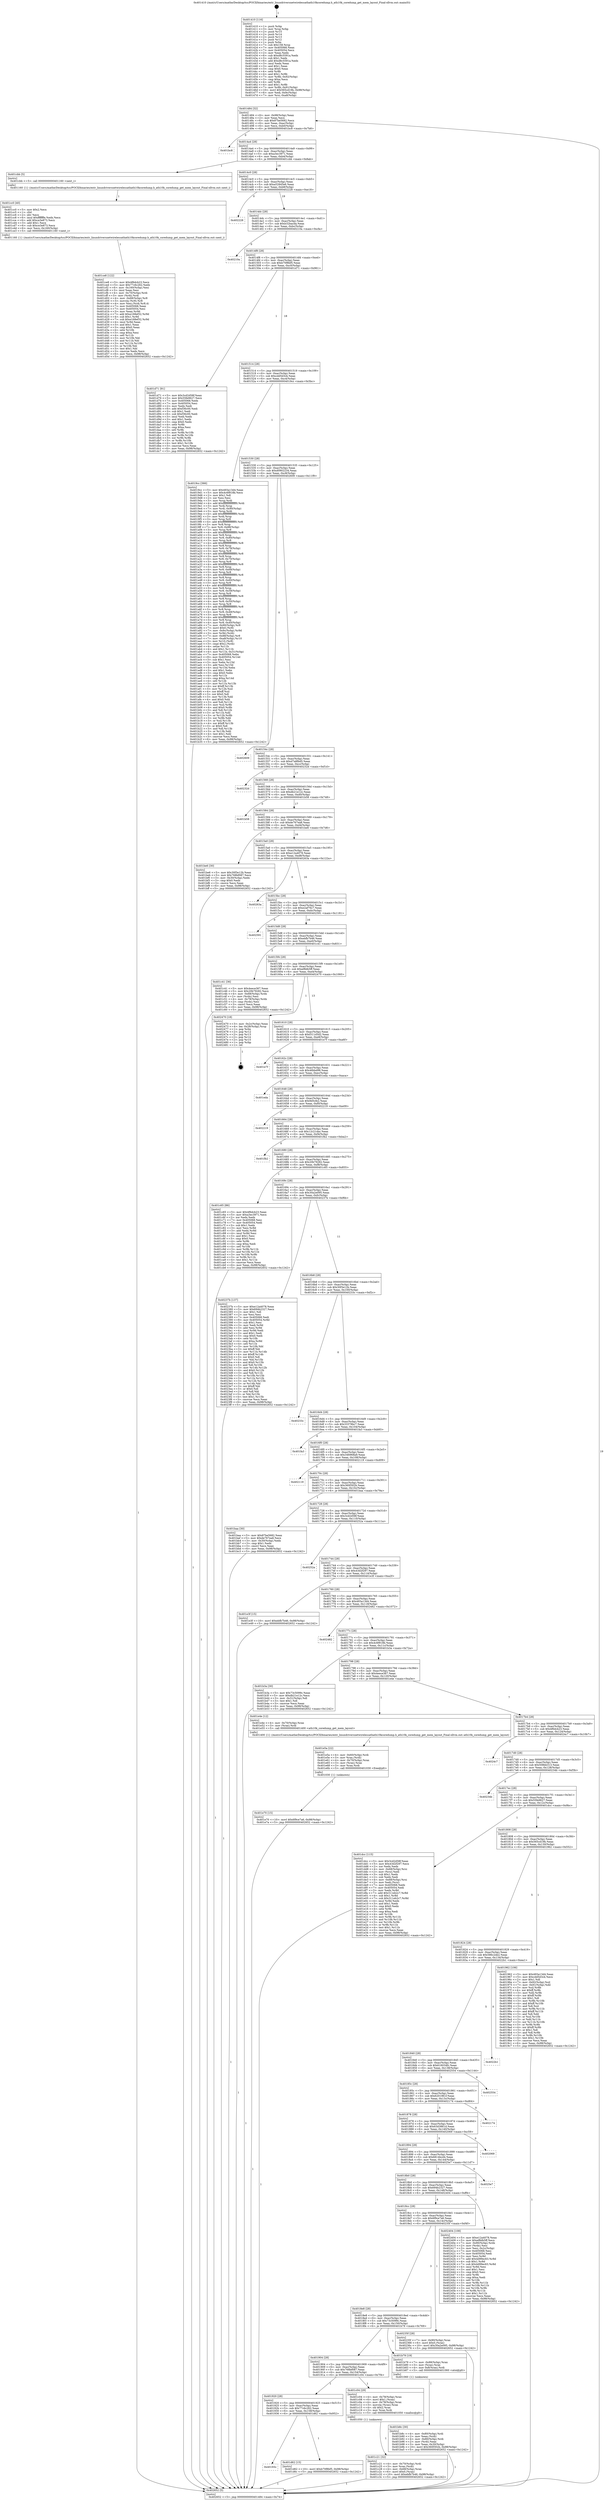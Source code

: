 digraph "0x401410" {
  label = "0x401410 (/mnt/c/Users/mathe/Desktop/tcc/POCII/binaries/extr_linuxdriversnetwirelessathath10kcoredump.h_ath10k_coredump_get_mem_layout_Final-ollvm.out::main(0))"
  labelloc = "t"
  node[shape=record]

  Entry [label="",width=0.3,height=0.3,shape=circle,fillcolor=black,style=filled]
  "0x401484" [label="{
     0x401484 [32]\l
     | [instrs]\l
     &nbsp;&nbsp;0x401484 \<+6\>: mov -0x98(%rbp),%eax\l
     &nbsp;&nbsp;0x40148a \<+2\>: mov %eax,%ecx\l
     &nbsp;&nbsp;0x40148c \<+6\>: sub $0x87be5682,%ecx\l
     &nbsp;&nbsp;0x401492 \<+6\>: mov %eax,-0xac(%rbp)\l
     &nbsp;&nbsp;0x401498 \<+6\>: mov %ecx,-0xb0(%rbp)\l
     &nbsp;&nbsp;0x40149e \<+6\>: je 0000000000401bc8 \<main+0x7b8\>\l
  }"]
  "0x401bc8" [label="{
     0x401bc8\l
  }", style=dashed]
  "0x4014a4" [label="{
     0x4014a4 [28]\l
     | [instrs]\l
     &nbsp;&nbsp;0x4014a4 \<+5\>: jmp 00000000004014a9 \<main+0x99\>\l
     &nbsp;&nbsp;0x4014a9 \<+6\>: mov -0xac(%rbp),%eax\l
     &nbsp;&nbsp;0x4014af \<+5\>: sub $0xa3ec3971,%eax\l
     &nbsp;&nbsp;0x4014b4 \<+6\>: mov %eax,-0xb4(%rbp)\l
     &nbsp;&nbsp;0x4014ba \<+6\>: je 0000000000401cbb \<main+0x8ab\>\l
  }"]
  Exit [label="",width=0.3,height=0.3,shape=circle,fillcolor=black,style=filled,peripheries=2]
  "0x401cbb" [label="{
     0x401cbb [5]\l
     | [instrs]\l
     &nbsp;&nbsp;0x401cbb \<+5\>: call 0000000000401160 \<next_i\>\l
     | [calls]\l
     &nbsp;&nbsp;0x401160 \{1\} (/mnt/c/Users/mathe/Desktop/tcc/POCII/binaries/extr_linuxdriversnetwirelessathath10kcoredump.h_ath10k_coredump_get_mem_layout_Final-ollvm.out::next_i)\l
  }"]
  "0x4014c0" [label="{
     0x4014c0 [28]\l
     | [instrs]\l
     &nbsp;&nbsp;0x4014c0 \<+5\>: jmp 00000000004014c5 \<main+0xb5\>\l
     &nbsp;&nbsp;0x4014c5 \<+6\>: mov -0xac(%rbp),%eax\l
     &nbsp;&nbsp;0x4014cb \<+5\>: sub $0xa52845e6,%eax\l
     &nbsp;&nbsp;0x4014d0 \<+6\>: mov %eax,-0xb8(%rbp)\l
     &nbsp;&nbsp;0x4014d6 \<+6\>: je 0000000000402228 \<main+0xe18\>\l
  }"]
  "0x401e70" [label="{
     0x401e70 [15]\l
     | [instrs]\l
     &nbsp;&nbsp;0x401e70 \<+10\>: movl $0x6f9ce7a6,-0x98(%rbp)\l
     &nbsp;&nbsp;0x401e7a \<+5\>: jmp 0000000000402652 \<main+0x1242\>\l
  }"]
  "0x402228" [label="{
     0x402228\l
  }", style=dashed]
  "0x4014dc" [label="{
     0x4014dc [28]\l
     | [instrs]\l
     &nbsp;&nbsp;0x4014dc \<+5\>: jmp 00000000004014e1 \<main+0xd1\>\l
     &nbsp;&nbsp;0x4014e1 \<+6\>: mov -0xac(%rbp),%eax\l
     &nbsp;&nbsp;0x4014e7 \<+5\>: sub $0xb32bacda,%eax\l
     &nbsp;&nbsp;0x4014ec \<+6\>: mov %eax,-0xbc(%rbp)\l
     &nbsp;&nbsp;0x4014f2 \<+6\>: je 000000000040210a \<main+0xcfa\>\l
  }"]
  "0x401e5a" [label="{
     0x401e5a [22]\l
     | [instrs]\l
     &nbsp;&nbsp;0x401e5a \<+4\>: mov -0x60(%rbp),%rdi\l
     &nbsp;&nbsp;0x401e5e \<+3\>: mov %rax,(%rdi)\l
     &nbsp;&nbsp;0x401e61 \<+4\>: mov -0x70(%rbp),%rax\l
     &nbsp;&nbsp;0x401e65 \<+3\>: mov (%rax),%rax\l
     &nbsp;&nbsp;0x401e68 \<+3\>: mov %rax,%rdi\l
     &nbsp;&nbsp;0x401e6b \<+5\>: call 0000000000401030 \<free@plt\>\l
     | [calls]\l
     &nbsp;&nbsp;0x401030 \{1\} (unknown)\l
  }"]
  "0x40210a" [label="{
     0x40210a\l
  }", style=dashed]
  "0x4014f8" [label="{
     0x4014f8 [28]\l
     | [instrs]\l
     &nbsp;&nbsp;0x4014f8 \<+5\>: jmp 00000000004014fd \<main+0xed\>\l
     &nbsp;&nbsp;0x4014fd \<+6\>: mov -0xac(%rbp),%eax\l
     &nbsp;&nbsp;0x401503 \<+5\>: sub $0xb70f8bf5,%eax\l
     &nbsp;&nbsp;0x401508 \<+6\>: mov %eax,-0xc0(%rbp)\l
     &nbsp;&nbsp;0x40150e \<+6\>: je 0000000000401d71 \<main+0x961\>\l
  }"]
  "0x40193c" [label="{
     0x40193c\l
  }", style=dashed]
  "0x401d71" [label="{
     0x401d71 [91]\l
     | [instrs]\l
     &nbsp;&nbsp;0x401d71 \<+5\>: mov $0x3cd2d58f,%eax\l
     &nbsp;&nbsp;0x401d76 \<+5\>: mov $0x55fe9627,%ecx\l
     &nbsp;&nbsp;0x401d7b \<+7\>: mov 0x405068,%edx\l
     &nbsp;&nbsp;0x401d82 \<+7\>: mov 0x405054,%esi\l
     &nbsp;&nbsp;0x401d89 \<+2\>: mov %edx,%edi\l
     &nbsp;&nbsp;0x401d8b \<+6\>: add $0xf36c00,%edi\l
     &nbsp;&nbsp;0x401d91 \<+3\>: sub $0x1,%edi\l
     &nbsp;&nbsp;0x401d94 \<+6\>: sub $0xf36c00,%edi\l
     &nbsp;&nbsp;0x401d9a \<+3\>: imul %edi,%edx\l
     &nbsp;&nbsp;0x401d9d \<+3\>: and $0x1,%edx\l
     &nbsp;&nbsp;0x401da0 \<+3\>: cmp $0x0,%edx\l
     &nbsp;&nbsp;0x401da3 \<+4\>: sete %r8b\l
     &nbsp;&nbsp;0x401da7 \<+3\>: cmp $0xa,%esi\l
     &nbsp;&nbsp;0x401daa \<+4\>: setl %r9b\l
     &nbsp;&nbsp;0x401dae \<+3\>: mov %r8b,%r10b\l
     &nbsp;&nbsp;0x401db1 \<+3\>: and %r9b,%r10b\l
     &nbsp;&nbsp;0x401db4 \<+3\>: xor %r9b,%r8b\l
     &nbsp;&nbsp;0x401db7 \<+3\>: or %r8b,%r10b\l
     &nbsp;&nbsp;0x401dba \<+4\>: test $0x1,%r10b\l
     &nbsp;&nbsp;0x401dbe \<+3\>: cmovne %ecx,%eax\l
     &nbsp;&nbsp;0x401dc1 \<+6\>: mov %eax,-0x98(%rbp)\l
     &nbsp;&nbsp;0x401dc7 \<+5\>: jmp 0000000000402652 \<main+0x1242\>\l
  }"]
  "0x401514" [label="{
     0x401514 [28]\l
     | [instrs]\l
     &nbsp;&nbsp;0x401514 \<+5\>: jmp 0000000000401519 \<main+0x109\>\l
     &nbsp;&nbsp;0x401519 \<+6\>: mov -0xac(%rbp),%eax\l
     &nbsp;&nbsp;0x40151f \<+5\>: sub $0xcdd5d3cb,%eax\l
     &nbsp;&nbsp;0x401524 \<+6\>: mov %eax,-0xc4(%rbp)\l
     &nbsp;&nbsp;0x40152a \<+6\>: je 00000000004019cc \<main+0x5bc\>\l
  }"]
  "0x401d62" [label="{
     0x401d62 [15]\l
     | [instrs]\l
     &nbsp;&nbsp;0x401d62 \<+10\>: movl $0xb70f8bf5,-0x98(%rbp)\l
     &nbsp;&nbsp;0x401d6c \<+5\>: jmp 0000000000402652 \<main+0x1242\>\l
  }"]
  "0x4019cc" [label="{
     0x4019cc [366]\l
     | [instrs]\l
     &nbsp;&nbsp;0x4019cc \<+5\>: mov $0x493a13d4,%eax\l
     &nbsp;&nbsp;0x4019d1 \<+5\>: mov $0x4c6f918b,%ecx\l
     &nbsp;&nbsp;0x4019d6 \<+2\>: mov $0x1,%dl\l
     &nbsp;&nbsp;0x4019d8 \<+2\>: xor %esi,%esi\l
     &nbsp;&nbsp;0x4019da \<+3\>: mov %rsp,%rdi\l
     &nbsp;&nbsp;0x4019dd \<+4\>: add $0xfffffffffffffff0,%rdi\l
     &nbsp;&nbsp;0x4019e1 \<+3\>: mov %rdi,%rsp\l
     &nbsp;&nbsp;0x4019e4 \<+7\>: mov %rdi,-0x90(%rbp)\l
     &nbsp;&nbsp;0x4019eb \<+3\>: mov %rsp,%rdi\l
     &nbsp;&nbsp;0x4019ee \<+4\>: add $0xfffffffffffffff0,%rdi\l
     &nbsp;&nbsp;0x4019f2 \<+3\>: mov %rdi,%rsp\l
     &nbsp;&nbsp;0x4019f5 \<+3\>: mov %rsp,%r8\l
     &nbsp;&nbsp;0x4019f8 \<+4\>: add $0xfffffffffffffff0,%r8\l
     &nbsp;&nbsp;0x4019fc \<+3\>: mov %r8,%rsp\l
     &nbsp;&nbsp;0x4019ff \<+7\>: mov %r8,-0x88(%rbp)\l
     &nbsp;&nbsp;0x401a06 \<+3\>: mov %rsp,%r8\l
     &nbsp;&nbsp;0x401a09 \<+4\>: add $0xfffffffffffffff0,%r8\l
     &nbsp;&nbsp;0x401a0d \<+3\>: mov %r8,%rsp\l
     &nbsp;&nbsp;0x401a10 \<+4\>: mov %r8,-0x80(%rbp)\l
     &nbsp;&nbsp;0x401a14 \<+3\>: mov %rsp,%r8\l
     &nbsp;&nbsp;0x401a17 \<+4\>: add $0xfffffffffffffff0,%r8\l
     &nbsp;&nbsp;0x401a1b \<+3\>: mov %r8,%rsp\l
     &nbsp;&nbsp;0x401a1e \<+4\>: mov %r8,-0x78(%rbp)\l
     &nbsp;&nbsp;0x401a22 \<+3\>: mov %rsp,%r8\l
     &nbsp;&nbsp;0x401a25 \<+4\>: add $0xfffffffffffffff0,%r8\l
     &nbsp;&nbsp;0x401a29 \<+3\>: mov %r8,%rsp\l
     &nbsp;&nbsp;0x401a2c \<+4\>: mov %r8,-0x70(%rbp)\l
     &nbsp;&nbsp;0x401a30 \<+3\>: mov %rsp,%r8\l
     &nbsp;&nbsp;0x401a33 \<+4\>: add $0xfffffffffffffff0,%r8\l
     &nbsp;&nbsp;0x401a37 \<+3\>: mov %r8,%rsp\l
     &nbsp;&nbsp;0x401a3a \<+4\>: mov %r8,-0x68(%rbp)\l
     &nbsp;&nbsp;0x401a3e \<+3\>: mov %rsp,%r8\l
     &nbsp;&nbsp;0x401a41 \<+4\>: add $0xfffffffffffffff0,%r8\l
     &nbsp;&nbsp;0x401a45 \<+3\>: mov %r8,%rsp\l
     &nbsp;&nbsp;0x401a48 \<+4\>: mov %r8,-0x60(%rbp)\l
     &nbsp;&nbsp;0x401a4c \<+3\>: mov %rsp,%r8\l
     &nbsp;&nbsp;0x401a4f \<+4\>: add $0xfffffffffffffff0,%r8\l
     &nbsp;&nbsp;0x401a53 \<+3\>: mov %r8,%rsp\l
     &nbsp;&nbsp;0x401a56 \<+4\>: mov %r8,-0x58(%rbp)\l
     &nbsp;&nbsp;0x401a5a \<+3\>: mov %rsp,%r8\l
     &nbsp;&nbsp;0x401a5d \<+4\>: add $0xfffffffffffffff0,%r8\l
     &nbsp;&nbsp;0x401a61 \<+3\>: mov %r8,%rsp\l
     &nbsp;&nbsp;0x401a64 \<+4\>: mov %r8,-0x50(%rbp)\l
     &nbsp;&nbsp;0x401a68 \<+3\>: mov %rsp,%r8\l
     &nbsp;&nbsp;0x401a6b \<+4\>: add $0xfffffffffffffff0,%r8\l
     &nbsp;&nbsp;0x401a6f \<+3\>: mov %r8,%rsp\l
     &nbsp;&nbsp;0x401a72 \<+4\>: mov %r8,-0x48(%rbp)\l
     &nbsp;&nbsp;0x401a76 \<+3\>: mov %rsp,%r8\l
     &nbsp;&nbsp;0x401a79 \<+4\>: add $0xfffffffffffffff0,%r8\l
     &nbsp;&nbsp;0x401a7d \<+3\>: mov %r8,%rsp\l
     &nbsp;&nbsp;0x401a80 \<+4\>: mov %r8,-0x40(%rbp)\l
     &nbsp;&nbsp;0x401a84 \<+7\>: mov -0x90(%rbp),%r8\l
     &nbsp;&nbsp;0x401a8b \<+7\>: movl $0x0,(%r8)\l
     &nbsp;&nbsp;0x401a92 \<+7\>: mov -0x9c(%rbp),%r9d\l
     &nbsp;&nbsp;0x401a99 \<+3\>: mov %r9d,(%rdi)\l
     &nbsp;&nbsp;0x401a9c \<+7\>: mov -0x88(%rbp),%r8\l
     &nbsp;&nbsp;0x401aa3 \<+7\>: mov -0xa8(%rbp),%r10\l
     &nbsp;&nbsp;0x401aaa \<+3\>: mov %r10,(%r8)\l
     &nbsp;&nbsp;0x401aad \<+3\>: cmpl $0x2,(%rdi)\l
     &nbsp;&nbsp;0x401ab0 \<+4\>: setne %r11b\l
     &nbsp;&nbsp;0x401ab4 \<+4\>: and $0x1,%r11b\l
     &nbsp;&nbsp;0x401ab8 \<+4\>: mov %r11b,-0x31(%rbp)\l
     &nbsp;&nbsp;0x401abc \<+7\>: mov 0x405068,%ebx\l
     &nbsp;&nbsp;0x401ac3 \<+8\>: mov 0x405054,%r14d\l
     &nbsp;&nbsp;0x401acb \<+3\>: sub $0x1,%esi\l
     &nbsp;&nbsp;0x401ace \<+3\>: mov %ebx,%r15d\l
     &nbsp;&nbsp;0x401ad1 \<+3\>: add %esi,%r15d\l
     &nbsp;&nbsp;0x401ad4 \<+4\>: imul %r15d,%ebx\l
     &nbsp;&nbsp;0x401ad8 \<+3\>: and $0x1,%ebx\l
     &nbsp;&nbsp;0x401adb \<+3\>: cmp $0x0,%ebx\l
     &nbsp;&nbsp;0x401ade \<+4\>: sete %r11b\l
     &nbsp;&nbsp;0x401ae2 \<+4\>: cmp $0xa,%r14d\l
     &nbsp;&nbsp;0x401ae6 \<+4\>: setl %r12b\l
     &nbsp;&nbsp;0x401aea \<+3\>: mov %r11b,%r13b\l
     &nbsp;&nbsp;0x401aed \<+4\>: xor $0xff,%r13b\l
     &nbsp;&nbsp;0x401af1 \<+3\>: mov %r12b,%sil\l
     &nbsp;&nbsp;0x401af4 \<+4\>: xor $0xff,%sil\l
     &nbsp;&nbsp;0x401af8 \<+3\>: xor $0x0,%dl\l
     &nbsp;&nbsp;0x401afb \<+3\>: mov %r13b,%dil\l
     &nbsp;&nbsp;0x401afe \<+4\>: and $0x0,%dil\l
     &nbsp;&nbsp;0x401b02 \<+3\>: and %dl,%r11b\l
     &nbsp;&nbsp;0x401b05 \<+3\>: mov %sil,%r8b\l
     &nbsp;&nbsp;0x401b08 \<+4\>: and $0x0,%r8b\l
     &nbsp;&nbsp;0x401b0c \<+3\>: and %dl,%r12b\l
     &nbsp;&nbsp;0x401b0f \<+3\>: or %r11b,%dil\l
     &nbsp;&nbsp;0x401b12 \<+3\>: or %r12b,%r8b\l
     &nbsp;&nbsp;0x401b15 \<+3\>: xor %r8b,%dil\l
     &nbsp;&nbsp;0x401b18 \<+3\>: or %sil,%r13b\l
     &nbsp;&nbsp;0x401b1b \<+4\>: xor $0xff,%r13b\l
     &nbsp;&nbsp;0x401b1f \<+3\>: or $0x0,%dl\l
     &nbsp;&nbsp;0x401b22 \<+3\>: and %dl,%r13b\l
     &nbsp;&nbsp;0x401b25 \<+3\>: or %r13b,%dil\l
     &nbsp;&nbsp;0x401b28 \<+4\>: test $0x1,%dil\l
     &nbsp;&nbsp;0x401b2c \<+3\>: cmovne %ecx,%eax\l
     &nbsp;&nbsp;0x401b2f \<+6\>: mov %eax,-0x98(%rbp)\l
     &nbsp;&nbsp;0x401b35 \<+5\>: jmp 0000000000402652 \<main+0x1242\>\l
  }"]
  "0x401530" [label="{
     0x401530 [28]\l
     | [instrs]\l
     &nbsp;&nbsp;0x401530 \<+5\>: jmp 0000000000401535 \<main+0x125\>\l
     &nbsp;&nbsp;0x401535 \<+6\>: mov -0xac(%rbp),%eax\l
     &nbsp;&nbsp;0x40153b \<+5\>: sub $0xd0902234,%eax\l
     &nbsp;&nbsp;0x401540 \<+6\>: mov %eax,-0xc8(%rbp)\l
     &nbsp;&nbsp;0x401546 \<+6\>: je 0000000000402609 \<main+0x11f9\>\l
  }"]
  "0x401ce8" [label="{
     0x401ce8 [122]\l
     | [instrs]\l
     &nbsp;&nbsp;0x401ce8 \<+5\>: mov $0x4f6dcb23,%ecx\l
     &nbsp;&nbsp;0x401ced \<+5\>: mov $0x77c6c262,%edx\l
     &nbsp;&nbsp;0x401cf2 \<+6\>: mov -0x160(%rbp),%esi\l
     &nbsp;&nbsp;0x401cf8 \<+3\>: imul %eax,%esi\l
     &nbsp;&nbsp;0x401cfb \<+4\>: mov -0x70(%rbp),%rdi\l
     &nbsp;&nbsp;0x401cff \<+3\>: mov (%rdi),%rdi\l
     &nbsp;&nbsp;0x401d02 \<+4\>: mov -0x68(%rbp),%r8\l
     &nbsp;&nbsp;0x401d06 \<+3\>: movslq (%r8),%r8\l
     &nbsp;&nbsp;0x401d09 \<+4\>: mov %esi,(%rdi,%r8,4)\l
     &nbsp;&nbsp;0x401d0d \<+7\>: mov 0x405068,%eax\l
     &nbsp;&nbsp;0x401d14 \<+7\>: mov 0x405054,%esi\l
     &nbsp;&nbsp;0x401d1b \<+3\>: mov %eax,%r9d\l
     &nbsp;&nbsp;0x401d1e \<+7\>: add $0xe168ef32,%r9d\l
     &nbsp;&nbsp;0x401d25 \<+4\>: sub $0x1,%r9d\l
     &nbsp;&nbsp;0x401d29 \<+7\>: sub $0xe168ef32,%r9d\l
     &nbsp;&nbsp;0x401d30 \<+4\>: imul %r9d,%eax\l
     &nbsp;&nbsp;0x401d34 \<+3\>: and $0x1,%eax\l
     &nbsp;&nbsp;0x401d37 \<+3\>: cmp $0x0,%eax\l
     &nbsp;&nbsp;0x401d3a \<+4\>: sete %r10b\l
     &nbsp;&nbsp;0x401d3e \<+3\>: cmp $0xa,%esi\l
     &nbsp;&nbsp;0x401d41 \<+4\>: setl %r11b\l
     &nbsp;&nbsp;0x401d45 \<+3\>: mov %r10b,%bl\l
     &nbsp;&nbsp;0x401d48 \<+3\>: and %r11b,%bl\l
     &nbsp;&nbsp;0x401d4b \<+3\>: xor %r11b,%r10b\l
     &nbsp;&nbsp;0x401d4e \<+3\>: or %r10b,%bl\l
     &nbsp;&nbsp;0x401d51 \<+3\>: test $0x1,%bl\l
     &nbsp;&nbsp;0x401d54 \<+3\>: cmovne %edx,%ecx\l
     &nbsp;&nbsp;0x401d57 \<+6\>: mov %ecx,-0x98(%rbp)\l
     &nbsp;&nbsp;0x401d5d \<+5\>: jmp 0000000000402652 \<main+0x1242\>\l
  }"]
  "0x402609" [label="{
     0x402609\l
  }", style=dashed]
  "0x40154c" [label="{
     0x40154c [28]\l
     | [instrs]\l
     &nbsp;&nbsp;0x40154c \<+5\>: jmp 0000000000401551 \<main+0x141\>\l
     &nbsp;&nbsp;0x401551 \<+6\>: mov -0xac(%rbp),%eax\l
     &nbsp;&nbsp;0x401557 \<+5\>: sub $0xd7a8fbd5,%eax\l
     &nbsp;&nbsp;0x40155c \<+6\>: mov %eax,-0xcc(%rbp)\l
     &nbsp;&nbsp;0x401562 \<+6\>: je 000000000040232d \<main+0xf1d\>\l
  }"]
  "0x401cc0" [label="{
     0x401cc0 [40]\l
     | [instrs]\l
     &nbsp;&nbsp;0x401cc0 \<+5\>: mov $0x2,%ecx\l
     &nbsp;&nbsp;0x401cc5 \<+1\>: cltd\l
     &nbsp;&nbsp;0x401cc6 \<+2\>: idiv %ecx\l
     &nbsp;&nbsp;0x401cc8 \<+6\>: imul $0xfffffffe,%edx,%ecx\l
     &nbsp;&nbsp;0x401cce \<+6\>: add $0xce3e873,%ecx\l
     &nbsp;&nbsp;0x401cd4 \<+3\>: add $0x1,%ecx\l
     &nbsp;&nbsp;0x401cd7 \<+6\>: sub $0xce3e873,%ecx\l
     &nbsp;&nbsp;0x401cdd \<+6\>: mov %ecx,-0x160(%rbp)\l
     &nbsp;&nbsp;0x401ce3 \<+5\>: call 0000000000401160 \<next_i\>\l
     | [calls]\l
     &nbsp;&nbsp;0x401160 \{1\} (/mnt/c/Users/mathe/Desktop/tcc/POCII/binaries/extr_linuxdriversnetwirelessathath10kcoredump.h_ath10k_coredump_get_mem_layout_Final-ollvm.out::next_i)\l
  }"]
  "0x40232d" [label="{
     0x40232d\l
  }", style=dashed]
  "0x401568" [label="{
     0x401568 [28]\l
     | [instrs]\l
     &nbsp;&nbsp;0x401568 \<+5\>: jmp 000000000040156d \<main+0x15d\>\l
     &nbsp;&nbsp;0x40156d \<+6\>: mov -0xac(%rbp),%eax\l
     &nbsp;&nbsp;0x401573 \<+5\>: sub $0xdb21e12c,%eax\l
     &nbsp;&nbsp;0x401578 \<+6\>: mov %eax,-0xd0(%rbp)\l
     &nbsp;&nbsp;0x40157e \<+6\>: je 0000000000401b58 \<main+0x748\>\l
  }"]
  "0x401c21" [label="{
     0x401c21 [32]\l
     | [instrs]\l
     &nbsp;&nbsp;0x401c21 \<+4\>: mov -0x70(%rbp),%rdi\l
     &nbsp;&nbsp;0x401c25 \<+3\>: mov %rax,(%rdi)\l
     &nbsp;&nbsp;0x401c28 \<+4\>: mov -0x68(%rbp),%rax\l
     &nbsp;&nbsp;0x401c2c \<+6\>: movl $0x0,(%rax)\l
     &nbsp;&nbsp;0x401c32 \<+10\>: movl $0xebfb7b46,-0x98(%rbp)\l
     &nbsp;&nbsp;0x401c3c \<+5\>: jmp 0000000000402652 \<main+0x1242\>\l
  }"]
  "0x401b58" [label="{
     0x401b58\l
  }", style=dashed]
  "0x401584" [label="{
     0x401584 [28]\l
     | [instrs]\l
     &nbsp;&nbsp;0x401584 \<+5\>: jmp 0000000000401589 \<main+0x179\>\l
     &nbsp;&nbsp;0x401589 \<+6\>: mov -0xac(%rbp),%eax\l
     &nbsp;&nbsp;0x40158f \<+5\>: sub $0xde767ea8,%eax\l
     &nbsp;&nbsp;0x401594 \<+6\>: mov %eax,-0xd4(%rbp)\l
     &nbsp;&nbsp;0x40159a \<+6\>: je 0000000000401be6 \<main+0x7d6\>\l
  }"]
  "0x401920" [label="{
     0x401920 [28]\l
     | [instrs]\l
     &nbsp;&nbsp;0x401920 \<+5\>: jmp 0000000000401925 \<main+0x515\>\l
     &nbsp;&nbsp;0x401925 \<+6\>: mov -0xac(%rbp),%eax\l
     &nbsp;&nbsp;0x40192b \<+5\>: sub $0x77c6c262,%eax\l
     &nbsp;&nbsp;0x401930 \<+6\>: mov %eax,-0x158(%rbp)\l
     &nbsp;&nbsp;0x401936 \<+6\>: je 0000000000401d62 \<main+0x952\>\l
  }"]
  "0x401be6" [label="{
     0x401be6 [30]\l
     | [instrs]\l
     &nbsp;&nbsp;0x401be6 \<+5\>: mov $0x30f3e12b,%eax\l
     &nbsp;&nbsp;0x401beb \<+5\>: mov $0x768bf087,%ecx\l
     &nbsp;&nbsp;0x401bf0 \<+3\>: mov -0x30(%rbp),%edx\l
     &nbsp;&nbsp;0x401bf3 \<+3\>: cmp $0x0,%edx\l
     &nbsp;&nbsp;0x401bf6 \<+3\>: cmove %ecx,%eax\l
     &nbsp;&nbsp;0x401bf9 \<+6\>: mov %eax,-0x98(%rbp)\l
     &nbsp;&nbsp;0x401bff \<+5\>: jmp 0000000000402652 \<main+0x1242\>\l
  }"]
  "0x4015a0" [label="{
     0x4015a0 [28]\l
     | [instrs]\l
     &nbsp;&nbsp;0x4015a0 \<+5\>: jmp 00000000004015a5 \<main+0x195\>\l
     &nbsp;&nbsp;0x4015a5 \<+6\>: mov -0xac(%rbp),%eax\l
     &nbsp;&nbsp;0x4015ab \<+5\>: sub $0xe12a4078,%eax\l
     &nbsp;&nbsp;0x4015b0 \<+6\>: mov %eax,-0xd8(%rbp)\l
     &nbsp;&nbsp;0x4015b6 \<+6\>: je 000000000040263a \<main+0x122a\>\l
  }"]
  "0x401c04" [label="{
     0x401c04 [29]\l
     | [instrs]\l
     &nbsp;&nbsp;0x401c04 \<+4\>: mov -0x78(%rbp),%rax\l
     &nbsp;&nbsp;0x401c08 \<+6\>: movl $0x1,(%rax)\l
     &nbsp;&nbsp;0x401c0e \<+4\>: mov -0x78(%rbp),%rax\l
     &nbsp;&nbsp;0x401c12 \<+3\>: movslq (%rax),%rax\l
     &nbsp;&nbsp;0x401c15 \<+4\>: shl $0x2,%rax\l
     &nbsp;&nbsp;0x401c19 \<+3\>: mov %rax,%rdi\l
     &nbsp;&nbsp;0x401c1c \<+5\>: call 0000000000401050 \<malloc@plt\>\l
     | [calls]\l
     &nbsp;&nbsp;0x401050 \{1\} (unknown)\l
  }"]
  "0x40263a" [label="{
     0x40263a\l
  }", style=dashed]
  "0x4015bc" [label="{
     0x4015bc [28]\l
     | [instrs]\l
     &nbsp;&nbsp;0x4015bc \<+5\>: jmp 00000000004015c1 \<main+0x1b1\>\l
     &nbsp;&nbsp;0x4015c1 \<+6\>: mov -0xac(%rbp),%eax\l
     &nbsp;&nbsp;0x4015c7 \<+5\>: sub $0xe2af76c7,%eax\l
     &nbsp;&nbsp;0x4015cc \<+6\>: mov %eax,-0xdc(%rbp)\l
     &nbsp;&nbsp;0x4015d2 \<+6\>: je 0000000000402591 \<main+0x1181\>\l
  }"]
  "0x401b8c" [label="{
     0x401b8c [30]\l
     | [instrs]\l
     &nbsp;&nbsp;0x401b8c \<+4\>: mov -0x80(%rbp),%rdi\l
     &nbsp;&nbsp;0x401b90 \<+2\>: mov %eax,(%rdi)\l
     &nbsp;&nbsp;0x401b92 \<+4\>: mov -0x80(%rbp),%rdi\l
     &nbsp;&nbsp;0x401b96 \<+2\>: mov (%rdi),%eax\l
     &nbsp;&nbsp;0x401b98 \<+3\>: mov %eax,-0x30(%rbp)\l
     &nbsp;&nbsp;0x401b9b \<+10\>: movl $0x360f302b,-0x98(%rbp)\l
     &nbsp;&nbsp;0x401ba5 \<+5\>: jmp 0000000000402652 \<main+0x1242\>\l
  }"]
  "0x402591" [label="{
     0x402591\l
  }", style=dashed]
  "0x4015d8" [label="{
     0x4015d8 [28]\l
     | [instrs]\l
     &nbsp;&nbsp;0x4015d8 \<+5\>: jmp 00000000004015dd \<main+0x1cd\>\l
     &nbsp;&nbsp;0x4015dd \<+6\>: mov -0xac(%rbp),%eax\l
     &nbsp;&nbsp;0x4015e3 \<+5\>: sub $0xebfb7b46,%eax\l
     &nbsp;&nbsp;0x4015e8 \<+6\>: mov %eax,-0xe0(%rbp)\l
     &nbsp;&nbsp;0x4015ee \<+6\>: je 0000000000401c41 \<main+0x831\>\l
  }"]
  "0x401904" [label="{
     0x401904 [28]\l
     | [instrs]\l
     &nbsp;&nbsp;0x401904 \<+5\>: jmp 0000000000401909 \<main+0x4f9\>\l
     &nbsp;&nbsp;0x401909 \<+6\>: mov -0xac(%rbp),%eax\l
     &nbsp;&nbsp;0x40190f \<+5\>: sub $0x768bf087,%eax\l
     &nbsp;&nbsp;0x401914 \<+6\>: mov %eax,-0x154(%rbp)\l
     &nbsp;&nbsp;0x40191a \<+6\>: je 0000000000401c04 \<main+0x7f4\>\l
  }"]
  "0x401c41" [label="{
     0x401c41 [36]\l
     | [instrs]\l
     &nbsp;&nbsp;0x401c41 \<+5\>: mov $0x4eece367,%eax\l
     &nbsp;&nbsp;0x401c46 \<+5\>: mov $0x20b79282,%ecx\l
     &nbsp;&nbsp;0x401c4b \<+4\>: mov -0x68(%rbp),%rdx\l
     &nbsp;&nbsp;0x401c4f \<+2\>: mov (%rdx),%esi\l
     &nbsp;&nbsp;0x401c51 \<+4\>: mov -0x78(%rbp),%rdx\l
     &nbsp;&nbsp;0x401c55 \<+2\>: cmp (%rdx),%esi\l
     &nbsp;&nbsp;0x401c57 \<+3\>: cmovl %ecx,%eax\l
     &nbsp;&nbsp;0x401c5a \<+6\>: mov %eax,-0x98(%rbp)\l
     &nbsp;&nbsp;0x401c60 \<+5\>: jmp 0000000000402652 \<main+0x1242\>\l
  }"]
  "0x4015f4" [label="{
     0x4015f4 [28]\l
     | [instrs]\l
     &nbsp;&nbsp;0x4015f4 \<+5\>: jmp 00000000004015f9 \<main+0x1e9\>\l
     &nbsp;&nbsp;0x4015f9 \<+6\>: mov -0xac(%rbp),%eax\l
     &nbsp;&nbsp;0x4015ff \<+5\>: sub $0xef8db5ff,%eax\l
     &nbsp;&nbsp;0x401604 \<+6\>: mov %eax,-0xe4(%rbp)\l
     &nbsp;&nbsp;0x40160a \<+6\>: je 0000000000402470 \<main+0x1060\>\l
  }"]
  "0x401b79" [label="{
     0x401b79 [19]\l
     | [instrs]\l
     &nbsp;&nbsp;0x401b79 \<+7\>: mov -0x88(%rbp),%rax\l
     &nbsp;&nbsp;0x401b80 \<+3\>: mov (%rax),%rax\l
     &nbsp;&nbsp;0x401b83 \<+4\>: mov 0x8(%rax),%rdi\l
     &nbsp;&nbsp;0x401b87 \<+5\>: call 0000000000401060 \<atoi@plt\>\l
     | [calls]\l
     &nbsp;&nbsp;0x401060 \{1\} (unknown)\l
  }"]
  "0x402470" [label="{
     0x402470 [18]\l
     | [instrs]\l
     &nbsp;&nbsp;0x402470 \<+3\>: mov -0x2c(%rbp),%eax\l
     &nbsp;&nbsp;0x402473 \<+4\>: lea -0x28(%rbp),%rsp\l
     &nbsp;&nbsp;0x402477 \<+1\>: pop %rbx\l
     &nbsp;&nbsp;0x402478 \<+2\>: pop %r12\l
     &nbsp;&nbsp;0x40247a \<+2\>: pop %r13\l
     &nbsp;&nbsp;0x40247c \<+2\>: pop %r14\l
     &nbsp;&nbsp;0x40247e \<+2\>: pop %r15\l
     &nbsp;&nbsp;0x402480 \<+1\>: pop %rbp\l
     &nbsp;&nbsp;0x402481 \<+1\>: ret\l
  }"]
  "0x401610" [label="{
     0x401610 [28]\l
     | [instrs]\l
     &nbsp;&nbsp;0x401610 \<+5\>: jmp 0000000000401615 \<main+0x205\>\l
     &nbsp;&nbsp;0x401615 \<+6\>: mov -0xac(%rbp),%eax\l
     &nbsp;&nbsp;0x40161b \<+5\>: sub $0xf311d5d2,%eax\l
     &nbsp;&nbsp;0x401620 \<+6\>: mov %eax,-0xe8(%rbp)\l
     &nbsp;&nbsp;0x401626 \<+6\>: je 0000000000401e7f \<main+0xa6f\>\l
  }"]
  "0x4018e8" [label="{
     0x4018e8 [28]\l
     | [instrs]\l
     &nbsp;&nbsp;0x4018e8 \<+5\>: jmp 00000000004018ed \<main+0x4dd\>\l
     &nbsp;&nbsp;0x4018ed \<+6\>: mov -0xac(%rbp),%eax\l
     &nbsp;&nbsp;0x4018f3 \<+5\>: sub $0x73c5099c,%eax\l
     &nbsp;&nbsp;0x4018f8 \<+6\>: mov %eax,-0x150(%rbp)\l
     &nbsp;&nbsp;0x4018fe \<+6\>: je 0000000000401b79 \<main+0x769\>\l
  }"]
  "0x401e7f" [label="{
     0x401e7f\l
  }", style=dashed]
  "0x40162c" [label="{
     0x40162c [28]\l
     | [instrs]\l
     &nbsp;&nbsp;0x40162c \<+5\>: jmp 0000000000401631 \<main+0x221\>\l
     &nbsp;&nbsp;0x401631 \<+6\>: mov -0xac(%rbp),%eax\l
     &nbsp;&nbsp;0x401637 \<+5\>: sub $0x46bbd98,%eax\l
     &nbsp;&nbsp;0x40163c \<+6\>: mov %eax,-0xec(%rbp)\l
     &nbsp;&nbsp;0x401642 \<+6\>: je 0000000000401eda \<main+0xaca\>\l
  }"]
  "0x40235f" [label="{
     0x40235f [28]\l
     | [instrs]\l
     &nbsp;&nbsp;0x40235f \<+7\>: mov -0x90(%rbp),%rax\l
     &nbsp;&nbsp;0x402366 \<+6\>: movl $0x0,(%rax)\l
     &nbsp;&nbsp;0x40236c \<+10\>: movl $0x30a2e095,-0x98(%rbp)\l
     &nbsp;&nbsp;0x402376 \<+5\>: jmp 0000000000402652 \<main+0x1242\>\l
  }"]
  "0x401eda" [label="{
     0x401eda\l
  }", style=dashed]
  "0x401648" [label="{
     0x401648 [28]\l
     | [instrs]\l
     &nbsp;&nbsp;0x401648 \<+5\>: jmp 000000000040164d \<main+0x23d\>\l
     &nbsp;&nbsp;0x40164d \<+6\>: mov -0xac(%rbp),%eax\l
     &nbsp;&nbsp;0x401653 \<+5\>: sub $0x9d5cfe2,%eax\l
     &nbsp;&nbsp;0x401658 \<+6\>: mov %eax,-0xf0(%rbp)\l
     &nbsp;&nbsp;0x40165e \<+6\>: je 0000000000402219 \<main+0xe09\>\l
  }"]
  "0x4018cc" [label="{
     0x4018cc [28]\l
     | [instrs]\l
     &nbsp;&nbsp;0x4018cc \<+5\>: jmp 00000000004018d1 \<main+0x4c1\>\l
     &nbsp;&nbsp;0x4018d1 \<+6\>: mov -0xac(%rbp),%eax\l
     &nbsp;&nbsp;0x4018d7 \<+5\>: sub $0x6f9ce7a6,%eax\l
     &nbsp;&nbsp;0x4018dc \<+6\>: mov %eax,-0x14c(%rbp)\l
     &nbsp;&nbsp;0x4018e2 \<+6\>: je 000000000040235f \<main+0xf4f\>\l
  }"]
  "0x402219" [label="{
     0x402219\l
  }", style=dashed]
  "0x401664" [label="{
     0x401664 [28]\l
     | [instrs]\l
     &nbsp;&nbsp;0x401664 \<+5\>: jmp 0000000000401669 \<main+0x259\>\l
     &nbsp;&nbsp;0x401669 \<+6\>: mov -0xac(%rbp),%eax\l
     &nbsp;&nbsp;0x40166f \<+5\>: sub $0x12c21dac,%eax\l
     &nbsp;&nbsp;0x401674 \<+6\>: mov %eax,-0xf4(%rbp)\l
     &nbsp;&nbsp;0x40167a \<+6\>: je 0000000000401fb2 \<main+0xba2\>\l
  }"]
  "0x402404" [label="{
     0x402404 [108]\l
     | [instrs]\l
     &nbsp;&nbsp;0x402404 \<+5\>: mov $0xe12a4078,%eax\l
     &nbsp;&nbsp;0x402409 \<+5\>: mov $0xef8db5ff,%ecx\l
     &nbsp;&nbsp;0x40240e \<+7\>: mov -0x90(%rbp),%rdx\l
     &nbsp;&nbsp;0x402415 \<+2\>: mov (%rdx),%esi\l
     &nbsp;&nbsp;0x402417 \<+3\>: mov %esi,-0x2c(%rbp)\l
     &nbsp;&nbsp;0x40241a \<+7\>: mov 0x405068,%esi\l
     &nbsp;&nbsp;0x402421 \<+7\>: mov 0x405054,%edi\l
     &nbsp;&nbsp;0x402428 \<+3\>: mov %esi,%r8d\l
     &nbsp;&nbsp;0x40242b \<+7\>: add $0x4d99ec63,%r8d\l
     &nbsp;&nbsp;0x402432 \<+4\>: sub $0x1,%r8d\l
     &nbsp;&nbsp;0x402436 \<+7\>: sub $0x4d99ec63,%r8d\l
     &nbsp;&nbsp;0x40243d \<+4\>: imul %r8d,%esi\l
     &nbsp;&nbsp;0x402441 \<+3\>: and $0x1,%esi\l
     &nbsp;&nbsp;0x402444 \<+3\>: cmp $0x0,%esi\l
     &nbsp;&nbsp;0x402447 \<+4\>: sete %r9b\l
     &nbsp;&nbsp;0x40244b \<+3\>: cmp $0xa,%edi\l
     &nbsp;&nbsp;0x40244e \<+4\>: setl %r10b\l
     &nbsp;&nbsp;0x402452 \<+3\>: mov %r9b,%r11b\l
     &nbsp;&nbsp;0x402455 \<+3\>: and %r10b,%r11b\l
     &nbsp;&nbsp;0x402458 \<+3\>: xor %r10b,%r9b\l
     &nbsp;&nbsp;0x40245b \<+3\>: or %r9b,%r11b\l
     &nbsp;&nbsp;0x40245e \<+4\>: test $0x1,%r11b\l
     &nbsp;&nbsp;0x402462 \<+3\>: cmovne %ecx,%eax\l
     &nbsp;&nbsp;0x402465 \<+6\>: mov %eax,-0x98(%rbp)\l
     &nbsp;&nbsp;0x40246b \<+5\>: jmp 0000000000402652 \<main+0x1242\>\l
  }"]
  "0x401fb2" [label="{
     0x401fb2\l
  }", style=dashed]
  "0x401680" [label="{
     0x401680 [28]\l
     | [instrs]\l
     &nbsp;&nbsp;0x401680 \<+5\>: jmp 0000000000401685 \<main+0x275\>\l
     &nbsp;&nbsp;0x401685 \<+6\>: mov -0xac(%rbp),%eax\l
     &nbsp;&nbsp;0x40168b \<+5\>: sub $0x20b79282,%eax\l
     &nbsp;&nbsp;0x401690 \<+6\>: mov %eax,-0xf8(%rbp)\l
     &nbsp;&nbsp;0x401696 \<+6\>: je 0000000000401c65 \<main+0x855\>\l
  }"]
  "0x4018b0" [label="{
     0x4018b0 [28]\l
     | [instrs]\l
     &nbsp;&nbsp;0x4018b0 \<+5\>: jmp 00000000004018b5 \<main+0x4a5\>\l
     &nbsp;&nbsp;0x4018b5 \<+6\>: mov -0xac(%rbp),%eax\l
     &nbsp;&nbsp;0x4018bb \<+5\>: sub $0x694b2327,%eax\l
     &nbsp;&nbsp;0x4018c0 \<+6\>: mov %eax,-0x148(%rbp)\l
     &nbsp;&nbsp;0x4018c6 \<+6\>: je 0000000000402404 \<main+0xff4\>\l
  }"]
  "0x401c65" [label="{
     0x401c65 [86]\l
     | [instrs]\l
     &nbsp;&nbsp;0x401c65 \<+5\>: mov $0x4f6dcb23,%eax\l
     &nbsp;&nbsp;0x401c6a \<+5\>: mov $0xa3ec3971,%ecx\l
     &nbsp;&nbsp;0x401c6f \<+2\>: xor %edx,%edx\l
     &nbsp;&nbsp;0x401c71 \<+7\>: mov 0x405068,%esi\l
     &nbsp;&nbsp;0x401c78 \<+7\>: mov 0x405054,%edi\l
     &nbsp;&nbsp;0x401c7f \<+3\>: sub $0x1,%edx\l
     &nbsp;&nbsp;0x401c82 \<+3\>: mov %esi,%r8d\l
     &nbsp;&nbsp;0x401c85 \<+3\>: add %edx,%r8d\l
     &nbsp;&nbsp;0x401c88 \<+4\>: imul %r8d,%esi\l
     &nbsp;&nbsp;0x401c8c \<+3\>: and $0x1,%esi\l
     &nbsp;&nbsp;0x401c8f \<+3\>: cmp $0x0,%esi\l
     &nbsp;&nbsp;0x401c92 \<+4\>: sete %r9b\l
     &nbsp;&nbsp;0x401c96 \<+3\>: cmp $0xa,%edi\l
     &nbsp;&nbsp;0x401c99 \<+4\>: setl %r10b\l
     &nbsp;&nbsp;0x401c9d \<+3\>: mov %r9b,%r11b\l
     &nbsp;&nbsp;0x401ca0 \<+3\>: and %r10b,%r11b\l
     &nbsp;&nbsp;0x401ca3 \<+3\>: xor %r10b,%r9b\l
     &nbsp;&nbsp;0x401ca6 \<+3\>: or %r9b,%r11b\l
     &nbsp;&nbsp;0x401ca9 \<+4\>: test $0x1,%r11b\l
     &nbsp;&nbsp;0x401cad \<+3\>: cmovne %ecx,%eax\l
     &nbsp;&nbsp;0x401cb0 \<+6\>: mov %eax,-0x98(%rbp)\l
     &nbsp;&nbsp;0x401cb6 \<+5\>: jmp 0000000000402652 \<main+0x1242\>\l
  }"]
  "0x40169c" [label="{
     0x40169c [28]\l
     | [instrs]\l
     &nbsp;&nbsp;0x40169c \<+5\>: jmp 00000000004016a1 \<main+0x291\>\l
     &nbsp;&nbsp;0x4016a1 \<+6\>: mov -0xac(%rbp),%eax\l
     &nbsp;&nbsp;0x4016a7 \<+5\>: sub $0x30a2e095,%eax\l
     &nbsp;&nbsp;0x4016ac \<+6\>: mov %eax,-0xfc(%rbp)\l
     &nbsp;&nbsp;0x4016b2 \<+6\>: je 000000000040237b \<main+0xf6b\>\l
  }"]
  "0x4025e7" [label="{
     0x4025e7\l
  }", style=dashed]
  "0x40237b" [label="{
     0x40237b [137]\l
     | [instrs]\l
     &nbsp;&nbsp;0x40237b \<+5\>: mov $0xe12a4078,%eax\l
     &nbsp;&nbsp;0x402380 \<+5\>: mov $0x694b2327,%ecx\l
     &nbsp;&nbsp;0x402385 \<+2\>: mov $0x1,%dl\l
     &nbsp;&nbsp;0x402387 \<+2\>: xor %esi,%esi\l
     &nbsp;&nbsp;0x402389 \<+7\>: mov 0x405068,%edi\l
     &nbsp;&nbsp;0x402390 \<+8\>: mov 0x405054,%r8d\l
     &nbsp;&nbsp;0x402398 \<+3\>: sub $0x1,%esi\l
     &nbsp;&nbsp;0x40239b \<+3\>: mov %edi,%r9d\l
     &nbsp;&nbsp;0x40239e \<+3\>: add %esi,%r9d\l
     &nbsp;&nbsp;0x4023a1 \<+4\>: imul %r9d,%edi\l
     &nbsp;&nbsp;0x4023a5 \<+3\>: and $0x1,%edi\l
     &nbsp;&nbsp;0x4023a8 \<+3\>: cmp $0x0,%edi\l
     &nbsp;&nbsp;0x4023ab \<+4\>: sete %r10b\l
     &nbsp;&nbsp;0x4023af \<+4\>: cmp $0xa,%r8d\l
     &nbsp;&nbsp;0x4023b3 \<+4\>: setl %r11b\l
     &nbsp;&nbsp;0x4023b7 \<+3\>: mov %r10b,%bl\l
     &nbsp;&nbsp;0x4023ba \<+3\>: xor $0xff,%bl\l
     &nbsp;&nbsp;0x4023bd \<+3\>: mov %r11b,%r14b\l
     &nbsp;&nbsp;0x4023c0 \<+4\>: xor $0xff,%r14b\l
     &nbsp;&nbsp;0x4023c4 \<+3\>: xor $0x0,%dl\l
     &nbsp;&nbsp;0x4023c7 \<+3\>: mov %bl,%r15b\l
     &nbsp;&nbsp;0x4023ca \<+4\>: and $0x0,%r15b\l
     &nbsp;&nbsp;0x4023ce \<+3\>: and %dl,%r10b\l
     &nbsp;&nbsp;0x4023d1 \<+3\>: mov %r14b,%r12b\l
     &nbsp;&nbsp;0x4023d4 \<+4\>: and $0x0,%r12b\l
     &nbsp;&nbsp;0x4023d8 \<+3\>: and %dl,%r11b\l
     &nbsp;&nbsp;0x4023db \<+3\>: or %r10b,%r15b\l
     &nbsp;&nbsp;0x4023de \<+3\>: or %r11b,%r12b\l
     &nbsp;&nbsp;0x4023e1 \<+3\>: xor %r12b,%r15b\l
     &nbsp;&nbsp;0x4023e4 \<+3\>: or %r14b,%bl\l
     &nbsp;&nbsp;0x4023e7 \<+3\>: xor $0xff,%bl\l
     &nbsp;&nbsp;0x4023ea \<+3\>: or $0x0,%dl\l
     &nbsp;&nbsp;0x4023ed \<+2\>: and %dl,%bl\l
     &nbsp;&nbsp;0x4023ef \<+3\>: or %bl,%r15b\l
     &nbsp;&nbsp;0x4023f2 \<+4\>: test $0x1,%r15b\l
     &nbsp;&nbsp;0x4023f6 \<+3\>: cmovne %ecx,%eax\l
     &nbsp;&nbsp;0x4023f9 \<+6\>: mov %eax,-0x98(%rbp)\l
     &nbsp;&nbsp;0x4023ff \<+5\>: jmp 0000000000402652 \<main+0x1242\>\l
  }"]
  "0x4016b8" [label="{
     0x4016b8 [28]\l
     | [instrs]\l
     &nbsp;&nbsp;0x4016b8 \<+5\>: jmp 00000000004016bd \<main+0x2ad\>\l
     &nbsp;&nbsp;0x4016bd \<+6\>: mov -0xac(%rbp),%eax\l
     &nbsp;&nbsp;0x4016c3 \<+5\>: sub $0x30f3e12b,%eax\l
     &nbsp;&nbsp;0x4016c8 \<+6\>: mov %eax,-0x100(%rbp)\l
     &nbsp;&nbsp;0x4016ce \<+6\>: je 000000000040233c \<main+0xf2c\>\l
  }"]
  "0x401894" [label="{
     0x401894 [28]\l
     | [instrs]\l
     &nbsp;&nbsp;0x401894 \<+5\>: jmp 0000000000401899 \<main+0x489\>\l
     &nbsp;&nbsp;0x401899 \<+6\>: mov -0xac(%rbp),%eax\l
     &nbsp;&nbsp;0x40189f \<+5\>: sub $0x6814bcd4,%eax\l
     &nbsp;&nbsp;0x4018a4 \<+6\>: mov %eax,-0x144(%rbp)\l
     &nbsp;&nbsp;0x4018aa \<+6\>: je 00000000004025e7 \<main+0x11d7\>\l
  }"]
  "0x40233c" [label="{
     0x40233c\l
  }", style=dashed]
  "0x4016d4" [label="{
     0x4016d4 [28]\l
     | [instrs]\l
     &nbsp;&nbsp;0x4016d4 \<+5\>: jmp 00000000004016d9 \<main+0x2c9\>\l
     &nbsp;&nbsp;0x4016d9 \<+6\>: mov -0xac(%rbp),%eax\l
     &nbsp;&nbsp;0x4016df \<+5\>: sub $0x33378bc7,%eax\l
     &nbsp;&nbsp;0x4016e4 \<+6\>: mov %eax,-0x104(%rbp)\l
     &nbsp;&nbsp;0x4016ea \<+6\>: je 0000000000401fa3 \<main+0xb93\>\l
  }"]
  "0x402069" [label="{
     0x402069\l
  }", style=dashed]
  "0x401fa3" [label="{
     0x401fa3\l
  }", style=dashed]
  "0x4016f0" [label="{
     0x4016f0 [28]\l
     | [instrs]\l
     &nbsp;&nbsp;0x4016f0 \<+5\>: jmp 00000000004016f5 \<main+0x2e5\>\l
     &nbsp;&nbsp;0x4016f5 \<+6\>: mov -0xac(%rbp),%eax\l
     &nbsp;&nbsp;0x4016fb \<+5\>: sub $0x346968a9,%eax\l
     &nbsp;&nbsp;0x401700 \<+6\>: mov %eax,-0x108(%rbp)\l
     &nbsp;&nbsp;0x401706 \<+6\>: je 0000000000402119 \<main+0xd09\>\l
  }"]
  "0x401878" [label="{
     0x401878 [28]\l
     | [instrs]\l
     &nbsp;&nbsp;0x401878 \<+5\>: jmp 000000000040187d \<main+0x46d\>\l
     &nbsp;&nbsp;0x40187d \<+6\>: mov -0xac(%rbp),%eax\l
     &nbsp;&nbsp;0x401883 \<+5\>: sub $0x63d3861d,%eax\l
     &nbsp;&nbsp;0x401888 \<+6\>: mov %eax,-0x140(%rbp)\l
     &nbsp;&nbsp;0x40188e \<+6\>: je 0000000000402069 \<main+0xc59\>\l
  }"]
  "0x402119" [label="{
     0x402119\l
  }", style=dashed]
  "0x40170c" [label="{
     0x40170c [28]\l
     | [instrs]\l
     &nbsp;&nbsp;0x40170c \<+5\>: jmp 0000000000401711 \<main+0x301\>\l
     &nbsp;&nbsp;0x401711 \<+6\>: mov -0xac(%rbp),%eax\l
     &nbsp;&nbsp;0x401717 \<+5\>: sub $0x360f302b,%eax\l
     &nbsp;&nbsp;0x40171c \<+6\>: mov %eax,-0x10c(%rbp)\l
     &nbsp;&nbsp;0x401722 \<+6\>: je 0000000000401baa \<main+0x79a\>\l
  }"]
  "0x402174" [label="{
     0x402174\l
  }", style=dashed]
  "0x401baa" [label="{
     0x401baa [30]\l
     | [instrs]\l
     &nbsp;&nbsp;0x401baa \<+5\>: mov $0x87be5682,%eax\l
     &nbsp;&nbsp;0x401baf \<+5\>: mov $0xde767ea8,%ecx\l
     &nbsp;&nbsp;0x401bb4 \<+3\>: mov -0x30(%rbp),%edx\l
     &nbsp;&nbsp;0x401bb7 \<+3\>: cmp $0x1,%edx\l
     &nbsp;&nbsp;0x401bba \<+3\>: cmovl %ecx,%eax\l
     &nbsp;&nbsp;0x401bbd \<+6\>: mov %eax,-0x98(%rbp)\l
     &nbsp;&nbsp;0x401bc3 \<+5\>: jmp 0000000000402652 \<main+0x1242\>\l
  }"]
  "0x401728" [label="{
     0x401728 [28]\l
     | [instrs]\l
     &nbsp;&nbsp;0x401728 \<+5\>: jmp 000000000040172d \<main+0x31d\>\l
     &nbsp;&nbsp;0x40172d \<+6\>: mov -0xac(%rbp),%eax\l
     &nbsp;&nbsp;0x401733 \<+5\>: sub $0x3cd2d58f,%eax\l
     &nbsp;&nbsp;0x401738 \<+6\>: mov %eax,-0x110(%rbp)\l
     &nbsp;&nbsp;0x40173e \<+6\>: je 000000000040252a \<main+0x111a\>\l
  }"]
  "0x40185c" [label="{
     0x40185c [28]\l
     | [instrs]\l
     &nbsp;&nbsp;0x40185c \<+5\>: jmp 0000000000401861 \<main+0x451\>\l
     &nbsp;&nbsp;0x401861 \<+6\>: mov -0xac(%rbp),%eax\l
     &nbsp;&nbsp;0x401867 \<+5\>: sub $0x6201961f,%eax\l
     &nbsp;&nbsp;0x40186c \<+6\>: mov %eax,-0x13c(%rbp)\l
     &nbsp;&nbsp;0x401872 \<+6\>: je 0000000000402174 \<main+0xd64\>\l
  }"]
  "0x40252a" [label="{
     0x40252a\l
  }", style=dashed]
  "0x401744" [label="{
     0x401744 [28]\l
     | [instrs]\l
     &nbsp;&nbsp;0x401744 \<+5\>: jmp 0000000000401749 \<main+0x339\>\l
     &nbsp;&nbsp;0x401749 \<+6\>: mov -0xac(%rbp),%eax\l
     &nbsp;&nbsp;0x40174f \<+5\>: sub $0x43d2f297,%eax\l
     &nbsp;&nbsp;0x401754 \<+6\>: mov %eax,-0x114(%rbp)\l
     &nbsp;&nbsp;0x40175a \<+6\>: je 0000000000401e3f \<main+0xa2f\>\l
  }"]
  "0x402554" [label="{
     0x402554\l
  }", style=dashed]
  "0x401e3f" [label="{
     0x401e3f [15]\l
     | [instrs]\l
     &nbsp;&nbsp;0x401e3f \<+10\>: movl $0xebfb7b46,-0x98(%rbp)\l
     &nbsp;&nbsp;0x401e49 \<+5\>: jmp 0000000000402652 \<main+0x1242\>\l
  }"]
  "0x401760" [label="{
     0x401760 [28]\l
     | [instrs]\l
     &nbsp;&nbsp;0x401760 \<+5\>: jmp 0000000000401765 \<main+0x355\>\l
     &nbsp;&nbsp;0x401765 \<+6\>: mov -0xac(%rbp),%eax\l
     &nbsp;&nbsp;0x40176b \<+5\>: sub $0x493a13d4,%eax\l
     &nbsp;&nbsp;0x401770 \<+6\>: mov %eax,-0x118(%rbp)\l
     &nbsp;&nbsp;0x401776 \<+6\>: je 0000000000402482 \<main+0x1072\>\l
  }"]
  "0x401840" [label="{
     0x401840 [28]\l
     | [instrs]\l
     &nbsp;&nbsp;0x401840 \<+5\>: jmp 0000000000401845 \<main+0x435\>\l
     &nbsp;&nbsp;0x401845 \<+6\>: mov -0xac(%rbp),%eax\l
     &nbsp;&nbsp;0x40184b \<+5\>: sub $0x616034fc,%eax\l
     &nbsp;&nbsp;0x401850 \<+6\>: mov %eax,-0x138(%rbp)\l
     &nbsp;&nbsp;0x401856 \<+6\>: je 0000000000402554 \<main+0x1144\>\l
  }"]
  "0x402482" [label="{
     0x402482\l
  }", style=dashed]
  "0x40177c" [label="{
     0x40177c [28]\l
     | [instrs]\l
     &nbsp;&nbsp;0x40177c \<+5\>: jmp 0000000000401781 \<main+0x371\>\l
     &nbsp;&nbsp;0x401781 \<+6\>: mov -0xac(%rbp),%eax\l
     &nbsp;&nbsp;0x401787 \<+5\>: sub $0x4c6f918b,%eax\l
     &nbsp;&nbsp;0x40178c \<+6\>: mov %eax,-0x11c(%rbp)\l
     &nbsp;&nbsp;0x401792 \<+6\>: je 0000000000401b3a \<main+0x72a\>\l
  }"]
  "0x4022b1" [label="{
     0x4022b1\l
  }", style=dashed]
  "0x401b3a" [label="{
     0x401b3a [30]\l
     | [instrs]\l
     &nbsp;&nbsp;0x401b3a \<+5\>: mov $0x73c5099c,%eax\l
     &nbsp;&nbsp;0x401b3f \<+5\>: mov $0xdb21e12c,%ecx\l
     &nbsp;&nbsp;0x401b44 \<+3\>: mov -0x31(%rbp),%dl\l
     &nbsp;&nbsp;0x401b47 \<+3\>: test $0x1,%dl\l
     &nbsp;&nbsp;0x401b4a \<+3\>: cmovne %ecx,%eax\l
     &nbsp;&nbsp;0x401b4d \<+6\>: mov %eax,-0x98(%rbp)\l
     &nbsp;&nbsp;0x401b53 \<+5\>: jmp 0000000000402652 \<main+0x1242\>\l
  }"]
  "0x401798" [label="{
     0x401798 [28]\l
     | [instrs]\l
     &nbsp;&nbsp;0x401798 \<+5\>: jmp 000000000040179d \<main+0x38d\>\l
     &nbsp;&nbsp;0x40179d \<+6\>: mov -0xac(%rbp),%eax\l
     &nbsp;&nbsp;0x4017a3 \<+5\>: sub $0x4eece367,%eax\l
     &nbsp;&nbsp;0x4017a8 \<+6\>: mov %eax,-0x120(%rbp)\l
     &nbsp;&nbsp;0x4017ae \<+6\>: je 0000000000401e4e \<main+0xa3e\>\l
  }"]
  "0x401410" [label="{
     0x401410 [116]\l
     | [instrs]\l
     &nbsp;&nbsp;0x401410 \<+1\>: push %rbp\l
     &nbsp;&nbsp;0x401411 \<+3\>: mov %rsp,%rbp\l
     &nbsp;&nbsp;0x401414 \<+2\>: push %r15\l
     &nbsp;&nbsp;0x401416 \<+2\>: push %r14\l
     &nbsp;&nbsp;0x401418 \<+2\>: push %r13\l
     &nbsp;&nbsp;0x40141a \<+2\>: push %r12\l
     &nbsp;&nbsp;0x40141c \<+1\>: push %rbx\l
     &nbsp;&nbsp;0x40141d \<+7\>: sub $0x158,%rsp\l
     &nbsp;&nbsp;0x401424 \<+7\>: mov 0x405068,%eax\l
     &nbsp;&nbsp;0x40142b \<+7\>: mov 0x405054,%ecx\l
     &nbsp;&nbsp;0x401432 \<+2\>: mov %eax,%edx\l
     &nbsp;&nbsp;0x401434 \<+6\>: sub $0xd8c5591a,%edx\l
     &nbsp;&nbsp;0x40143a \<+3\>: sub $0x1,%edx\l
     &nbsp;&nbsp;0x40143d \<+6\>: add $0xd8c5591a,%edx\l
     &nbsp;&nbsp;0x401443 \<+3\>: imul %edx,%eax\l
     &nbsp;&nbsp;0x401446 \<+3\>: and $0x1,%eax\l
     &nbsp;&nbsp;0x401449 \<+3\>: cmp $0x0,%eax\l
     &nbsp;&nbsp;0x40144c \<+4\>: sete %r8b\l
     &nbsp;&nbsp;0x401450 \<+4\>: and $0x1,%r8b\l
     &nbsp;&nbsp;0x401454 \<+7\>: mov %r8b,-0x92(%rbp)\l
     &nbsp;&nbsp;0x40145b \<+3\>: cmp $0xa,%ecx\l
     &nbsp;&nbsp;0x40145e \<+4\>: setl %r8b\l
     &nbsp;&nbsp;0x401462 \<+4\>: and $0x1,%r8b\l
     &nbsp;&nbsp;0x401466 \<+7\>: mov %r8b,-0x91(%rbp)\l
     &nbsp;&nbsp;0x40146d \<+10\>: movl $0x565cd19b,-0x98(%rbp)\l
     &nbsp;&nbsp;0x401477 \<+6\>: mov %edi,-0x9c(%rbp)\l
     &nbsp;&nbsp;0x40147d \<+7\>: mov %rsi,-0xa8(%rbp)\l
  }"]
  "0x401e4e" [label="{
     0x401e4e [12]\l
     | [instrs]\l
     &nbsp;&nbsp;0x401e4e \<+4\>: mov -0x70(%rbp),%rax\l
     &nbsp;&nbsp;0x401e52 \<+3\>: mov (%rax),%rdi\l
     &nbsp;&nbsp;0x401e55 \<+5\>: call 0000000000401400 \<ath10k_coredump_get_mem_layout\>\l
     | [calls]\l
     &nbsp;&nbsp;0x401400 \{1\} (/mnt/c/Users/mathe/Desktop/tcc/POCII/binaries/extr_linuxdriversnetwirelessathath10kcoredump.h_ath10k_coredump_get_mem_layout_Final-ollvm.out::ath10k_coredump_get_mem_layout)\l
  }"]
  "0x4017b4" [label="{
     0x4017b4 [28]\l
     | [instrs]\l
     &nbsp;&nbsp;0x4017b4 \<+5\>: jmp 00000000004017b9 \<main+0x3a9\>\l
     &nbsp;&nbsp;0x4017b9 \<+6\>: mov -0xac(%rbp),%eax\l
     &nbsp;&nbsp;0x4017bf \<+5\>: sub $0x4f6dcb23,%eax\l
     &nbsp;&nbsp;0x4017c4 \<+6\>: mov %eax,-0x124(%rbp)\l
     &nbsp;&nbsp;0x4017ca \<+6\>: je 00000000004024c7 \<main+0x10b7\>\l
  }"]
  "0x402652" [label="{
     0x402652 [5]\l
     | [instrs]\l
     &nbsp;&nbsp;0x402652 \<+5\>: jmp 0000000000401484 \<main+0x74\>\l
  }"]
  "0x4024c7" [label="{
     0x4024c7\l
  }", style=dashed]
  "0x4017d0" [label="{
     0x4017d0 [28]\l
     | [instrs]\l
     &nbsp;&nbsp;0x4017d0 \<+5\>: jmp 00000000004017d5 \<main+0x3c5\>\l
     &nbsp;&nbsp;0x4017d5 \<+6\>: mov -0xac(%rbp),%eax\l
     &nbsp;&nbsp;0x4017db \<+5\>: sub $0x508bb313,%eax\l
     &nbsp;&nbsp;0x4017e0 \<+6\>: mov %eax,-0x128(%rbp)\l
     &nbsp;&nbsp;0x4017e6 \<+6\>: je 000000000040234b \<main+0xf3b\>\l
  }"]
  "0x401824" [label="{
     0x401824 [28]\l
     | [instrs]\l
     &nbsp;&nbsp;0x401824 \<+5\>: jmp 0000000000401829 \<main+0x419\>\l
     &nbsp;&nbsp;0x401829 \<+6\>: mov -0xac(%rbp),%eax\l
     &nbsp;&nbsp;0x40182f \<+5\>: sub $0x586c2de2,%eax\l
     &nbsp;&nbsp;0x401834 \<+6\>: mov %eax,-0x134(%rbp)\l
     &nbsp;&nbsp;0x40183a \<+6\>: je 00000000004022b1 \<main+0xea1\>\l
  }"]
  "0x40234b" [label="{
     0x40234b\l
  }", style=dashed]
  "0x4017ec" [label="{
     0x4017ec [28]\l
     | [instrs]\l
     &nbsp;&nbsp;0x4017ec \<+5\>: jmp 00000000004017f1 \<main+0x3e1\>\l
     &nbsp;&nbsp;0x4017f1 \<+6\>: mov -0xac(%rbp),%eax\l
     &nbsp;&nbsp;0x4017f7 \<+5\>: sub $0x55fe9627,%eax\l
     &nbsp;&nbsp;0x4017fc \<+6\>: mov %eax,-0x12c(%rbp)\l
     &nbsp;&nbsp;0x401802 \<+6\>: je 0000000000401dcc \<main+0x9bc\>\l
  }"]
  "0x401962" [label="{
     0x401962 [106]\l
     | [instrs]\l
     &nbsp;&nbsp;0x401962 \<+5\>: mov $0x493a13d4,%eax\l
     &nbsp;&nbsp;0x401967 \<+5\>: mov $0xcdd5d3cb,%ecx\l
     &nbsp;&nbsp;0x40196c \<+2\>: mov $0x1,%dl\l
     &nbsp;&nbsp;0x40196e \<+7\>: mov -0x92(%rbp),%sil\l
     &nbsp;&nbsp;0x401975 \<+7\>: mov -0x91(%rbp),%dil\l
     &nbsp;&nbsp;0x40197c \<+3\>: mov %sil,%r8b\l
     &nbsp;&nbsp;0x40197f \<+4\>: xor $0xff,%r8b\l
     &nbsp;&nbsp;0x401983 \<+3\>: mov %dil,%r9b\l
     &nbsp;&nbsp;0x401986 \<+4\>: xor $0xff,%r9b\l
     &nbsp;&nbsp;0x40198a \<+3\>: xor $0x1,%dl\l
     &nbsp;&nbsp;0x40198d \<+3\>: mov %r8b,%r10b\l
     &nbsp;&nbsp;0x401990 \<+4\>: and $0xff,%r10b\l
     &nbsp;&nbsp;0x401994 \<+3\>: and %dl,%sil\l
     &nbsp;&nbsp;0x401997 \<+3\>: mov %r9b,%r11b\l
     &nbsp;&nbsp;0x40199a \<+4\>: and $0xff,%r11b\l
     &nbsp;&nbsp;0x40199e \<+3\>: and %dl,%dil\l
     &nbsp;&nbsp;0x4019a1 \<+3\>: or %sil,%r10b\l
     &nbsp;&nbsp;0x4019a4 \<+3\>: or %dil,%r11b\l
     &nbsp;&nbsp;0x4019a7 \<+3\>: xor %r11b,%r10b\l
     &nbsp;&nbsp;0x4019aa \<+3\>: or %r9b,%r8b\l
     &nbsp;&nbsp;0x4019ad \<+4\>: xor $0xff,%r8b\l
     &nbsp;&nbsp;0x4019b1 \<+3\>: or $0x1,%dl\l
     &nbsp;&nbsp;0x4019b4 \<+3\>: and %dl,%r8b\l
     &nbsp;&nbsp;0x4019b7 \<+3\>: or %r8b,%r10b\l
     &nbsp;&nbsp;0x4019ba \<+4\>: test $0x1,%r10b\l
     &nbsp;&nbsp;0x4019be \<+3\>: cmovne %ecx,%eax\l
     &nbsp;&nbsp;0x4019c1 \<+6\>: mov %eax,-0x98(%rbp)\l
     &nbsp;&nbsp;0x4019c7 \<+5\>: jmp 0000000000402652 \<main+0x1242\>\l
  }"]
  "0x401dcc" [label="{
     0x401dcc [115]\l
     | [instrs]\l
     &nbsp;&nbsp;0x401dcc \<+5\>: mov $0x3cd2d58f,%eax\l
     &nbsp;&nbsp;0x401dd1 \<+5\>: mov $0x43d2f297,%ecx\l
     &nbsp;&nbsp;0x401dd6 \<+2\>: xor %edx,%edx\l
     &nbsp;&nbsp;0x401dd8 \<+4\>: mov -0x68(%rbp),%rsi\l
     &nbsp;&nbsp;0x401ddc \<+2\>: mov (%rsi),%edi\l
     &nbsp;&nbsp;0x401dde \<+3\>: sub $0x1,%edx\l
     &nbsp;&nbsp;0x401de1 \<+2\>: sub %edx,%edi\l
     &nbsp;&nbsp;0x401de3 \<+4\>: mov -0x68(%rbp),%rsi\l
     &nbsp;&nbsp;0x401de7 \<+2\>: mov %edi,(%rsi)\l
     &nbsp;&nbsp;0x401de9 \<+7\>: mov 0x405068,%edx\l
     &nbsp;&nbsp;0x401df0 \<+7\>: mov 0x405054,%edi\l
     &nbsp;&nbsp;0x401df7 \<+3\>: mov %edx,%r8d\l
     &nbsp;&nbsp;0x401dfa \<+7\>: add $0x311eb2c7,%r8d\l
     &nbsp;&nbsp;0x401e01 \<+4\>: sub $0x1,%r8d\l
     &nbsp;&nbsp;0x401e05 \<+7\>: sub $0x311eb2c7,%r8d\l
     &nbsp;&nbsp;0x401e0c \<+4\>: imul %r8d,%edx\l
     &nbsp;&nbsp;0x401e10 \<+3\>: and $0x1,%edx\l
     &nbsp;&nbsp;0x401e13 \<+3\>: cmp $0x0,%edx\l
     &nbsp;&nbsp;0x401e16 \<+4\>: sete %r9b\l
     &nbsp;&nbsp;0x401e1a \<+3\>: cmp $0xa,%edi\l
     &nbsp;&nbsp;0x401e1d \<+4\>: setl %r10b\l
     &nbsp;&nbsp;0x401e21 \<+3\>: mov %r9b,%r11b\l
     &nbsp;&nbsp;0x401e24 \<+3\>: and %r10b,%r11b\l
     &nbsp;&nbsp;0x401e27 \<+3\>: xor %r10b,%r9b\l
     &nbsp;&nbsp;0x401e2a \<+3\>: or %r9b,%r11b\l
     &nbsp;&nbsp;0x401e2d \<+4\>: test $0x1,%r11b\l
     &nbsp;&nbsp;0x401e31 \<+3\>: cmovne %ecx,%eax\l
     &nbsp;&nbsp;0x401e34 \<+6\>: mov %eax,-0x98(%rbp)\l
     &nbsp;&nbsp;0x401e3a \<+5\>: jmp 0000000000402652 \<main+0x1242\>\l
  }"]
  "0x401808" [label="{
     0x401808 [28]\l
     | [instrs]\l
     &nbsp;&nbsp;0x401808 \<+5\>: jmp 000000000040180d \<main+0x3fd\>\l
     &nbsp;&nbsp;0x40180d \<+6\>: mov -0xac(%rbp),%eax\l
     &nbsp;&nbsp;0x401813 \<+5\>: sub $0x565cd19b,%eax\l
     &nbsp;&nbsp;0x401818 \<+6\>: mov %eax,-0x130(%rbp)\l
     &nbsp;&nbsp;0x40181e \<+6\>: je 0000000000401962 \<main+0x552\>\l
  }"]
  Entry -> "0x401410" [label=" 1"]
  "0x401484" -> "0x401bc8" [label=" 0"]
  "0x401484" -> "0x4014a4" [label=" 20"]
  "0x402470" -> Exit [label=" 1"]
  "0x4014a4" -> "0x401cbb" [label=" 1"]
  "0x4014a4" -> "0x4014c0" [label=" 19"]
  "0x402404" -> "0x402652" [label=" 1"]
  "0x4014c0" -> "0x402228" [label=" 0"]
  "0x4014c0" -> "0x4014dc" [label=" 19"]
  "0x40237b" -> "0x402652" [label=" 1"]
  "0x4014dc" -> "0x40210a" [label=" 0"]
  "0x4014dc" -> "0x4014f8" [label=" 19"]
  "0x40235f" -> "0x402652" [label=" 1"]
  "0x4014f8" -> "0x401d71" [label=" 1"]
  "0x4014f8" -> "0x401514" [label=" 18"]
  "0x401e70" -> "0x402652" [label=" 1"]
  "0x401514" -> "0x4019cc" [label=" 1"]
  "0x401514" -> "0x401530" [label=" 17"]
  "0x401e5a" -> "0x401e70" [label=" 1"]
  "0x401530" -> "0x402609" [label=" 0"]
  "0x401530" -> "0x40154c" [label=" 17"]
  "0x401e3f" -> "0x402652" [label=" 1"]
  "0x40154c" -> "0x40232d" [label=" 0"]
  "0x40154c" -> "0x401568" [label=" 17"]
  "0x401dcc" -> "0x402652" [label=" 1"]
  "0x401568" -> "0x401b58" [label=" 0"]
  "0x401568" -> "0x401584" [label=" 17"]
  "0x401d71" -> "0x402652" [label=" 1"]
  "0x401584" -> "0x401be6" [label=" 1"]
  "0x401584" -> "0x4015a0" [label=" 16"]
  "0x401d62" -> "0x402652" [label=" 1"]
  "0x4015a0" -> "0x40263a" [label=" 0"]
  "0x4015a0" -> "0x4015bc" [label=" 16"]
  "0x401920" -> "0x40193c" [label=" 0"]
  "0x4015bc" -> "0x402591" [label=" 0"]
  "0x4015bc" -> "0x4015d8" [label=" 16"]
  "0x401e4e" -> "0x401e5a" [label=" 1"]
  "0x4015d8" -> "0x401c41" [label=" 2"]
  "0x4015d8" -> "0x4015f4" [label=" 14"]
  "0x401ce8" -> "0x402652" [label=" 1"]
  "0x4015f4" -> "0x402470" [label=" 1"]
  "0x4015f4" -> "0x401610" [label=" 13"]
  "0x401cc0" -> "0x401ce8" [label=" 1"]
  "0x401610" -> "0x401e7f" [label=" 0"]
  "0x401610" -> "0x40162c" [label=" 13"]
  "0x401c65" -> "0x402652" [label=" 1"]
  "0x40162c" -> "0x401eda" [label=" 0"]
  "0x40162c" -> "0x401648" [label=" 13"]
  "0x401c41" -> "0x402652" [label=" 2"]
  "0x401648" -> "0x402219" [label=" 0"]
  "0x401648" -> "0x401664" [label=" 13"]
  "0x401c04" -> "0x401c21" [label=" 1"]
  "0x401664" -> "0x401fb2" [label=" 0"]
  "0x401664" -> "0x401680" [label=" 13"]
  "0x401904" -> "0x401920" [label=" 1"]
  "0x401680" -> "0x401c65" [label=" 1"]
  "0x401680" -> "0x40169c" [label=" 12"]
  "0x401920" -> "0x401d62" [label=" 1"]
  "0x40169c" -> "0x40237b" [label=" 1"]
  "0x40169c" -> "0x4016b8" [label=" 11"]
  "0x401be6" -> "0x402652" [label=" 1"]
  "0x4016b8" -> "0x40233c" [label=" 0"]
  "0x4016b8" -> "0x4016d4" [label=" 11"]
  "0x401b8c" -> "0x402652" [label=" 1"]
  "0x4016d4" -> "0x401fa3" [label=" 0"]
  "0x4016d4" -> "0x4016f0" [label=" 11"]
  "0x401b79" -> "0x401b8c" [label=" 1"]
  "0x4016f0" -> "0x402119" [label=" 0"]
  "0x4016f0" -> "0x40170c" [label=" 11"]
  "0x4018e8" -> "0x401b79" [label=" 1"]
  "0x40170c" -> "0x401baa" [label=" 1"]
  "0x40170c" -> "0x401728" [label=" 10"]
  "0x401cbb" -> "0x401cc0" [label=" 1"]
  "0x401728" -> "0x40252a" [label=" 0"]
  "0x401728" -> "0x401744" [label=" 10"]
  "0x4018cc" -> "0x40235f" [label=" 1"]
  "0x401744" -> "0x401e3f" [label=" 1"]
  "0x401744" -> "0x401760" [label=" 9"]
  "0x401c21" -> "0x402652" [label=" 1"]
  "0x401760" -> "0x402482" [label=" 0"]
  "0x401760" -> "0x40177c" [label=" 9"]
  "0x4018b0" -> "0x402404" [label=" 1"]
  "0x40177c" -> "0x401b3a" [label=" 1"]
  "0x40177c" -> "0x401798" [label=" 8"]
  "0x401904" -> "0x401c04" [label=" 1"]
  "0x401798" -> "0x401e4e" [label=" 1"]
  "0x401798" -> "0x4017b4" [label=" 7"]
  "0x401baa" -> "0x402652" [label=" 1"]
  "0x4017b4" -> "0x4024c7" [label=" 0"]
  "0x4017b4" -> "0x4017d0" [label=" 7"]
  "0x401878" -> "0x401894" [label=" 5"]
  "0x4017d0" -> "0x40234b" [label=" 0"]
  "0x4017d0" -> "0x4017ec" [label=" 7"]
  "0x401878" -> "0x402069" [label=" 0"]
  "0x4017ec" -> "0x401dcc" [label=" 1"]
  "0x4017ec" -> "0x401808" [label=" 6"]
  "0x4018e8" -> "0x401904" [label=" 2"]
  "0x401808" -> "0x401962" [label=" 1"]
  "0x401808" -> "0x401824" [label=" 5"]
  "0x401962" -> "0x402652" [label=" 1"]
  "0x401410" -> "0x401484" [label=" 1"]
  "0x402652" -> "0x401484" [label=" 19"]
  "0x401894" -> "0x4025e7" [label=" 0"]
  "0x4019cc" -> "0x402652" [label=" 1"]
  "0x401b3a" -> "0x402652" [label=" 1"]
  "0x401894" -> "0x4018b0" [label=" 5"]
  "0x401824" -> "0x4022b1" [label=" 0"]
  "0x401824" -> "0x401840" [label=" 5"]
  "0x4018b0" -> "0x4018cc" [label=" 4"]
  "0x401840" -> "0x402554" [label=" 0"]
  "0x401840" -> "0x40185c" [label=" 5"]
  "0x4018cc" -> "0x4018e8" [label=" 3"]
  "0x40185c" -> "0x402174" [label=" 0"]
  "0x40185c" -> "0x401878" [label=" 5"]
}
